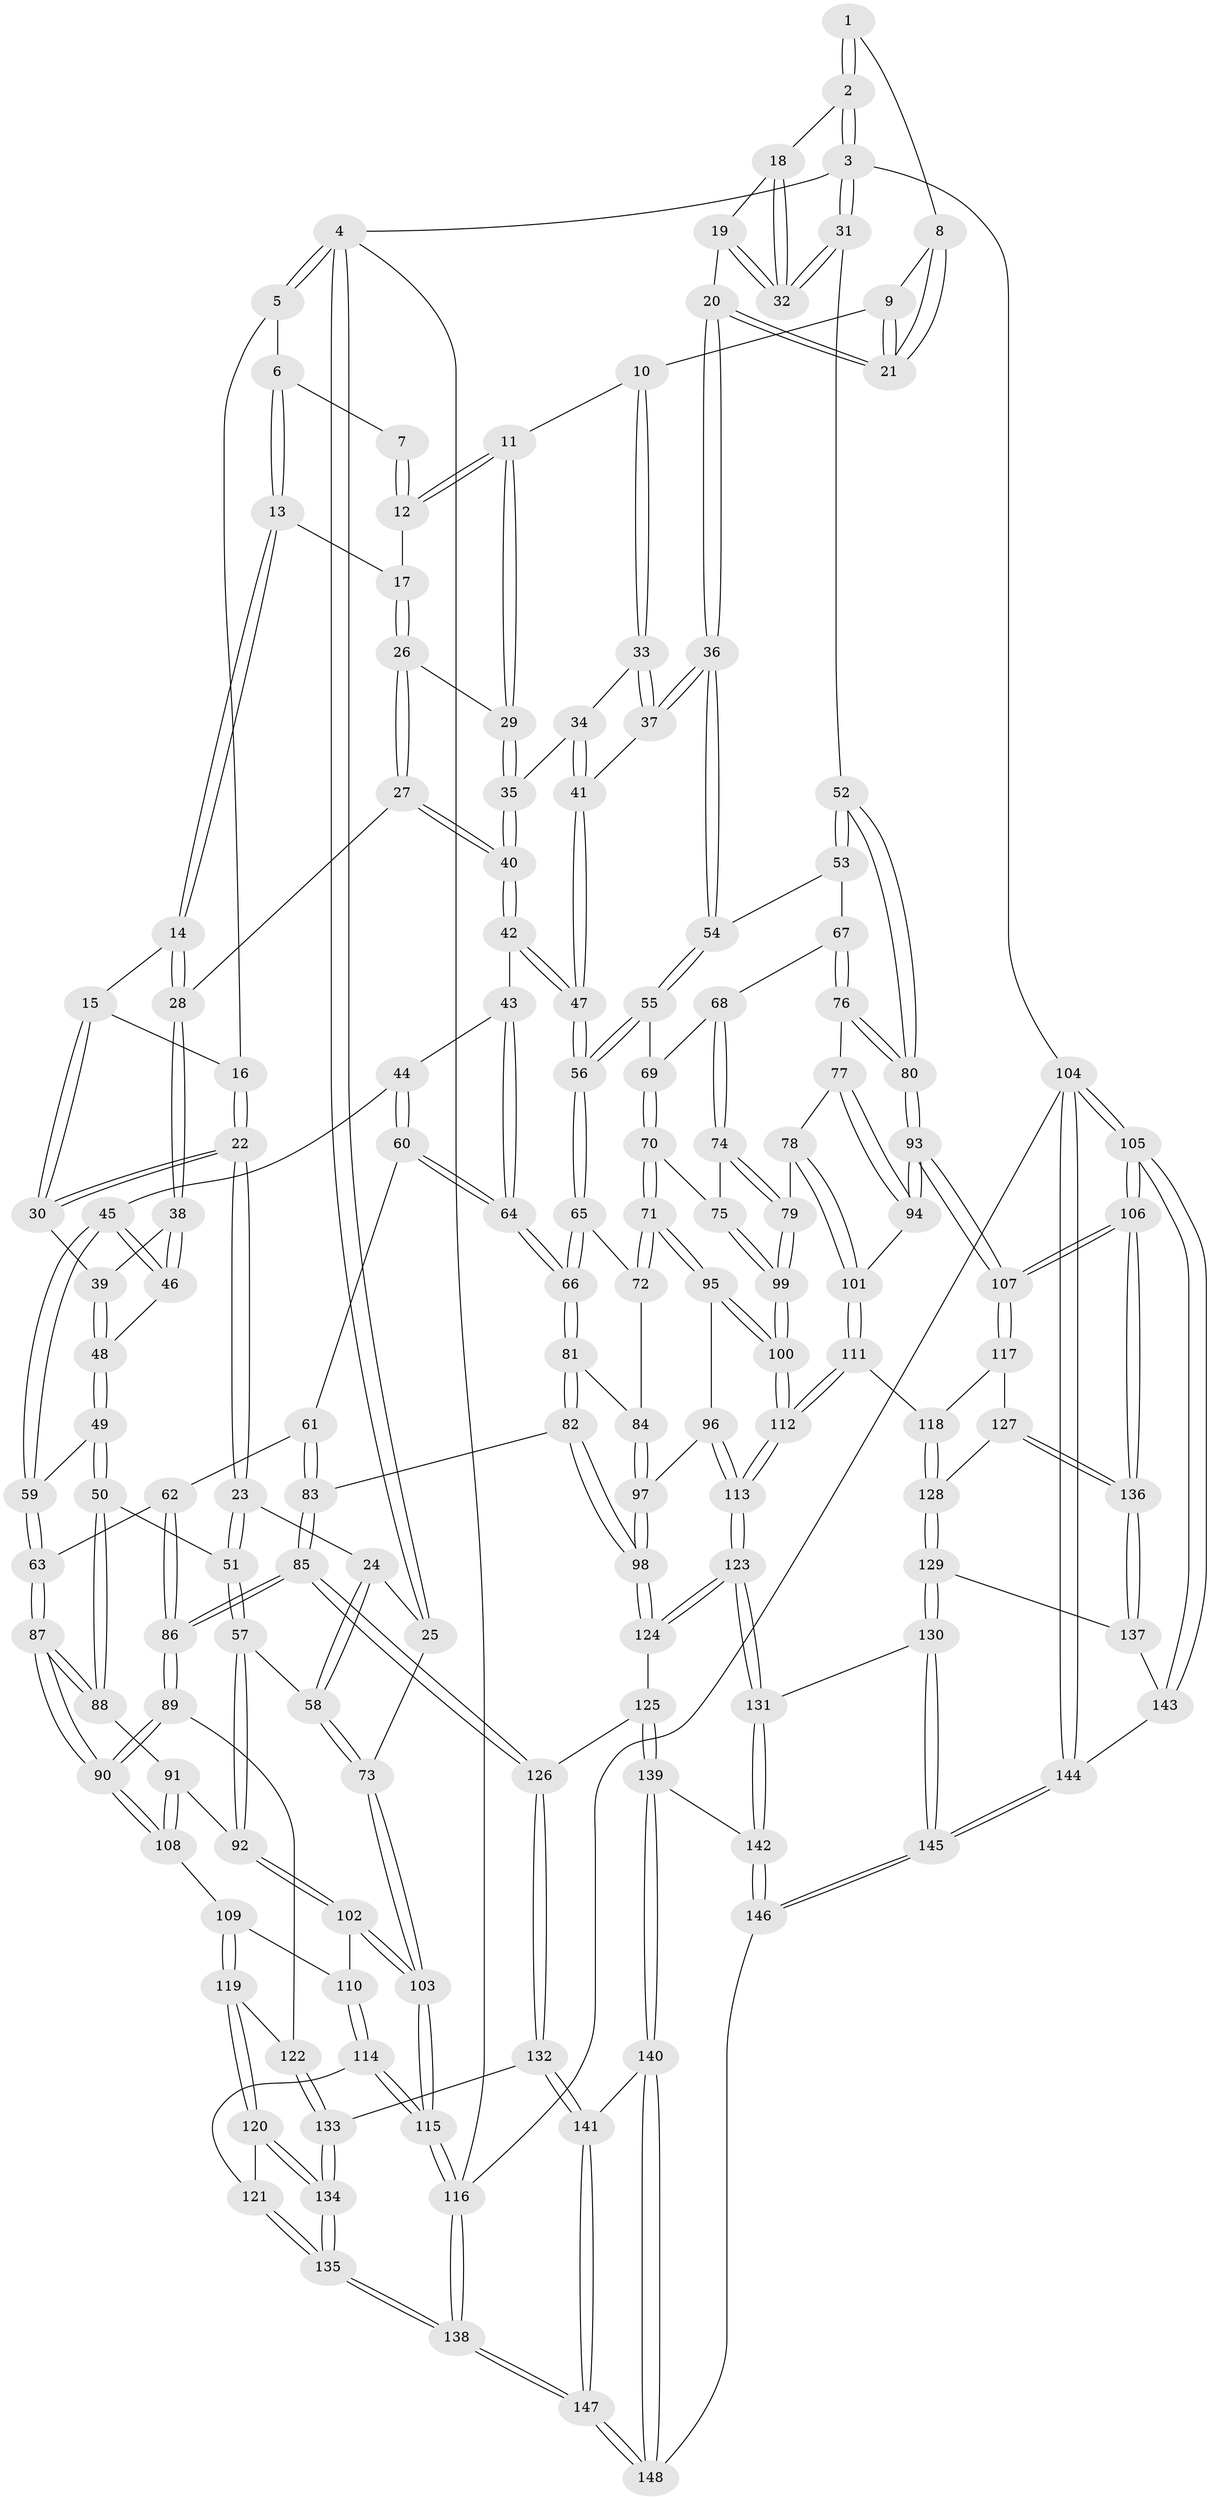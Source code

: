 // Generated by graph-tools (version 1.1) at 2025/11/02/27/25 16:11:51]
// undirected, 148 vertices, 367 edges
graph export_dot {
graph [start="1"]
  node [color=gray90,style=filled];
  1 [pos="+0.7401230063388936+0"];
  2 [pos="+1+0"];
  3 [pos="+1+0"];
  4 [pos="+0+0"];
  5 [pos="+0.06954742891552565+0"];
  6 [pos="+0.3723765054517429+0"];
  7 [pos="+0.4673832000877934+0"];
  8 [pos="+0.7266205255388242+0"];
  9 [pos="+0.6084086835933272+0.05061229823469607"];
  10 [pos="+0.5751182954634094+0.0718738935402891"];
  11 [pos="+0.5512580050018764+0.06291065731452351"];
  12 [pos="+0.5386529594863185+0.046882931699847266"];
  13 [pos="+0.36325517085880266+0"];
  14 [pos="+0.3134020541376826+0.058586598354716246"];
  15 [pos="+0.26682456041795727+0.06747505800510503"];
  16 [pos="+0.1572464228496144+0.021842989103576817"];
  17 [pos="+0.44808417119912825+0.07091541899343293"];
  18 [pos="+0.89433174985565+0.0681191272156849"];
  19 [pos="+0.7974236946316603+0.1434064236250588"];
  20 [pos="+0.7707094037895907+0.1530450081729616"];
  21 [pos="+0.7580238213550357+0.1104693648130201"];
  22 [pos="+0.11542103403171763+0.17590908208261122"];
  23 [pos="+0.09082172266639517+0.18597148854300527"];
  24 [pos="+0.07790254907621583+0.1851273971886037"];
  25 [pos="+0+0.09275346421045878"];
  26 [pos="+0.4284842240972642+0.1279225747397191"];
  27 [pos="+0.40006061301075224+0.1518536916125552"];
  28 [pos="+0.35003276840873515+0.14526540235012206"];
  29 [pos="+0.5060122323440998+0.12426183658134157"];
  30 [pos="+0.14524029243582073+0.17835245549477488"];
  31 [pos="+1+0.2608434960762809"];
  32 [pos="+1+0.21579443077763946"];
  33 [pos="+0.5785811204938472+0.07865966586328299"];
  34 [pos="+0.5679636618201029+0.18161459703969954"];
  35 [pos="+0.5406378626111266+0.19661903715178133"];
  36 [pos="+0.7615631291123048+0.17242212286618286"];
  37 [pos="+0.7133137464302343+0.18133029460637262"];
  38 [pos="+0.3450799849533117+0.15116020062093607"];
  39 [pos="+0.1792566373059332+0.19202308540124302"];
  40 [pos="+0.49226471092612273+0.27453481917282696"];
  41 [pos="+0.700139706345552+0.18815098752029683"];
  42 [pos="+0.4932744854940905+0.29142355624627553"];
  43 [pos="+0.4555358950574679+0.31338921515059964"];
  44 [pos="+0.3785865278179033+0.3183132779995079"];
  45 [pos="+0.3755865858128422+0.31744747524248257"];
  46 [pos="+0.31789941992255205+0.27256496402362174"];
  47 [pos="+0.5749263118994179+0.3406677749012245"];
  48 [pos="+0.2595944549720041+0.2858316277252333"];
  49 [pos="+0.19552207278358846+0.415817132190952"];
  50 [pos="+0.18676811227885579+0.4169787185549992"];
  51 [pos="+0.1629673120859917+0.41475644625285985"];
  52 [pos="+1+0.3054612885476"];
  53 [pos="+0.9201726771077499+0.31534197993178126"];
  54 [pos="+0.7865532349045903+0.23425814745477722"];
  55 [pos="+0.735309040387995+0.36190782382051334"];
  56 [pos="+0.5853873744226145+0.35875595878649463"];
  57 [pos="+0.04574706153130486+0.4646095775397097"];
  58 [pos="+0.01748379781452665+0.4577191206811565"];
  59 [pos="+0.24365607327936611+0.43558514208637306"];
  60 [pos="+0.35910530341447316+0.44352240224947104"];
  61 [pos="+0.2860749419921725+0.4511285441410837"];
  62 [pos="+0.25959144645752724+0.4440081665086096"];
  63 [pos="+0.24533463234257483+0.4368905574015524"];
  64 [pos="+0.4267960677724477+0.4694949062693075"];
  65 [pos="+0.5816270625222592+0.4238170522893302"];
  66 [pos="+0.4387987464872895+0.48709773741215473"];
  67 [pos="+0.8312548714008563+0.43346675178125604"];
  68 [pos="+0.8077654706094367+0.43206224745667926"];
  69 [pos="+0.7392302615808326+0.36946984362722074"];
  70 [pos="+0.6692216843782508+0.5044278485902757"];
  71 [pos="+0.6649661445750666+0.5051763601045405"];
  72 [pos="+0.5945464619015147+0.4489131728971792"];
  73 [pos="+0+0.44011788097045096"];
  74 [pos="+0.7606379929350809+0.49103921830423863"];
  75 [pos="+0.67024618180272+0.5046083471141424"];
  76 [pos="+0.8793755472564312+0.490302909182921"];
  77 [pos="+0.879302103716437+0.49186940822519015"];
  78 [pos="+0.8442039536490394+0.5488285909841646"];
  79 [pos="+0.7984776507231519+0.5810457855133825"];
  80 [pos="+1+0.37365110065656615"];
  81 [pos="+0.43872160802135607+0.4953005818943903"];
  82 [pos="+0.4076674496582056+0.6149078988919819"];
  83 [pos="+0.3912922275569766+0.6219131548434962"];
  84 [pos="+0.5492960506050919+0.5346281113402072"];
  85 [pos="+0.32881286163344675+0.6689453888180702"];
  86 [pos="+0.31265523128745015+0.6628742401189929"];
  87 [pos="+0.24074462397948185+0.5896532665215645"];
  88 [pos="+0.19310038121614367+0.5627682569669429"];
  89 [pos="+0.29504060721314307+0.6591729250774238"];
  90 [pos="+0.2900175288948722+0.6561041548226605"];
  91 [pos="+0.14013168647726054+0.5884714590215632"];
  92 [pos="+0.04871893335510186+0.47313165802052"];
  93 [pos="+1+0.6881044151285426"];
  94 [pos="+0.9795953297719141+0.6139644530832489"];
  95 [pos="+0.6415979208451863+0.5756595862763308"];
  96 [pos="+0.6177750774196564+0.6105601508732017"];
  97 [pos="+0.5560065962913255+0.6313523060379046"];
  98 [pos="+0.5312799055066414+0.6535085768839108"];
  99 [pos="+0.7829910597350288+0.616007009765811"];
  100 [pos="+0.7827168759336581+0.6184103258194659"];
  101 [pos="+0.9228817358666127+0.6178246900367637"];
  102 [pos="+0.04707032542944506+0.6215557612029557"];
  103 [pos="+0+0.7570370839909827"];
  104 [pos="+1+1"];
  105 [pos="+1+1"];
  106 [pos="+1+0.8156893840299364"];
  107 [pos="+1+0.741585090902773"];
  108 [pos="+0.14173302478002534+0.6348909266317839"];
  109 [pos="+0.11880890319997392+0.6584920007185022"];
  110 [pos="+0.07360584709251085+0.6456800332472739"];
  111 [pos="+0.7913184796924747+0.6738911330209725"];
  112 [pos="+0.787877527923118+0.6729600016231886"];
  113 [pos="+0.7420837940142231+0.7054454547010313"];
  114 [pos="+0+0.754804406334891"];
  115 [pos="+0+0.8638557227480997"];
  116 [pos="+0+1"];
  117 [pos="+0.8840628826290748+0.7054686943390692"];
  118 [pos="+0.8097993805382018+0.6886426485627115"];
  119 [pos="+0.12463002197564516+0.7296356262732852"];
  120 [pos="+0.11106169553765635+0.7422079178652425"];
  121 [pos="+0.10970579278236299+0.742971047122139"];
  122 [pos="+0.16666359139975573+0.7376776423024991"];
  123 [pos="+0.7036109120549814+0.7782284953080438"];
  124 [pos="+0.5522892901212008+0.738421460112142"];
  125 [pos="+0.5254668839481766+0.7814258198622731"];
  126 [pos="+0.33386874718525755+0.7267612711344721"];
  127 [pos="+0.8977452446495048+0.79168169786699"];
  128 [pos="+0.8685923308871847+0.791267217333384"];
  129 [pos="+0.8037074530598295+0.8612299307761038"];
  130 [pos="+0.7314774713707863+0.8520810640847613"];
  131 [pos="+0.7145793979092364+0.8286722083009339"];
  132 [pos="+0.3179951806510354+0.8383694211032737"];
  133 [pos="+0.24546824599652262+0.8658964612709211"];
  134 [pos="+0.20090772220219288+0.9023138820057551"];
  135 [pos="+0.07715906372497626+1"];
  136 [pos="+1+0.8151972383384362"];
  137 [pos="+0.823673218892873+0.8788116359676315"];
  138 [pos="+0+1"];
  139 [pos="+0.5069922283180851+0.8529615957881433"];
  140 [pos="+0.38843296799156646+0.8865943812695876"];
  141 [pos="+0.38214503194705113+0.8857511258224534"];
  142 [pos="+0.551460201942846+0.8960539953333927"];
  143 [pos="+0.8322189715938217+0.8943541858511127"];
  144 [pos="+0.7963499261279701+1"];
  145 [pos="+0.6559967367836071+1"];
  146 [pos="+0.6305476782258167+1"];
  147 [pos="+0.2715911750708735+1"];
  148 [pos="+0.5997457052751939+1"];
  1 -- 2;
  1 -- 2;
  1 -- 8;
  2 -- 3;
  2 -- 3;
  2 -- 18;
  3 -- 4;
  3 -- 31;
  3 -- 31;
  3 -- 104;
  4 -- 5;
  4 -- 5;
  4 -- 25;
  4 -- 25;
  4 -- 116;
  5 -- 6;
  5 -- 16;
  6 -- 7;
  6 -- 13;
  6 -- 13;
  7 -- 12;
  7 -- 12;
  8 -- 9;
  8 -- 21;
  8 -- 21;
  9 -- 10;
  9 -- 21;
  9 -- 21;
  10 -- 11;
  10 -- 33;
  10 -- 33;
  11 -- 12;
  11 -- 12;
  11 -- 29;
  11 -- 29;
  12 -- 17;
  13 -- 14;
  13 -- 14;
  13 -- 17;
  14 -- 15;
  14 -- 28;
  14 -- 28;
  15 -- 16;
  15 -- 30;
  15 -- 30;
  16 -- 22;
  16 -- 22;
  17 -- 26;
  17 -- 26;
  18 -- 19;
  18 -- 32;
  18 -- 32;
  19 -- 20;
  19 -- 32;
  19 -- 32;
  20 -- 21;
  20 -- 21;
  20 -- 36;
  20 -- 36;
  22 -- 23;
  22 -- 23;
  22 -- 30;
  22 -- 30;
  23 -- 24;
  23 -- 51;
  23 -- 51;
  24 -- 25;
  24 -- 58;
  24 -- 58;
  25 -- 73;
  26 -- 27;
  26 -- 27;
  26 -- 29;
  27 -- 28;
  27 -- 40;
  27 -- 40;
  28 -- 38;
  28 -- 38;
  29 -- 35;
  29 -- 35;
  30 -- 39;
  31 -- 32;
  31 -- 32;
  31 -- 52;
  33 -- 34;
  33 -- 37;
  33 -- 37;
  34 -- 35;
  34 -- 41;
  34 -- 41;
  35 -- 40;
  35 -- 40;
  36 -- 37;
  36 -- 37;
  36 -- 54;
  36 -- 54;
  37 -- 41;
  38 -- 39;
  38 -- 46;
  38 -- 46;
  39 -- 48;
  39 -- 48;
  40 -- 42;
  40 -- 42;
  41 -- 47;
  41 -- 47;
  42 -- 43;
  42 -- 47;
  42 -- 47;
  43 -- 44;
  43 -- 64;
  43 -- 64;
  44 -- 45;
  44 -- 60;
  44 -- 60;
  45 -- 46;
  45 -- 46;
  45 -- 59;
  45 -- 59;
  46 -- 48;
  47 -- 56;
  47 -- 56;
  48 -- 49;
  48 -- 49;
  49 -- 50;
  49 -- 50;
  49 -- 59;
  50 -- 51;
  50 -- 88;
  50 -- 88;
  51 -- 57;
  51 -- 57;
  52 -- 53;
  52 -- 53;
  52 -- 80;
  52 -- 80;
  53 -- 54;
  53 -- 67;
  54 -- 55;
  54 -- 55;
  55 -- 56;
  55 -- 56;
  55 -- 69;
  56 -- 65;
  56 -- 65;
  57 -- 58;
  57 -- 92;
  57 -- 92;
  58 -- 73;
  58 -- 73;
  59 -- 63;
  59 -- 63;
  60 -- 61;
  60 -- 64;
  60 -- 64;
  61 -- 62;
  61 -- 83;
  61 -- 83;
  62 -- 63;
  62 -- 86;
  62 -- 86;
  63 -- 87;
  63 -- 87;
  64 -- 66;
  64 -- 66;
  65 -- 66;
  65 -- 66;
  65 -- 72;
  66 -- 81;
  66 -- 81;
  67 -- 68;
  67 -- 76;
  67 -- 76;
  68 -- 69;
  68 -- 74;
  68 -- 74;
  69 -- 70;
  69 -- 70;
  70 -- 71;
  70 -- 71;
  70 -- 75;
  71 -- 72;
  71 -- 72;
  71 -- 95;
  71 -- 95;
  72 -- 84;
  73 -- 103;
  73 -- 103;
  74 -- 75;
  74 -- 79;
  74 -- 79;
  75 -- 99;
  75 -- 99;
  76 -- 77;
  76 -- 80;
  76 -- 80;
  77 -- 78;
  77 -- 94;
  77 -- 94;
  78 -- 79;
  78 -- 101;
  78 -- 101;
  79 -- 99;
  79 -- 99;
  80 -- 93;
  80 -- 93;
  81 -- 82;
  81 -- 82;
  81 -- 84;
  82 -- 83;
  82 -- 98;
  82 -- 98;
  83 -- 85;
  83 -- 85;
  84 -- 97;
  84 -- 97;
  85 -- 86;
  85 -- 86;
  85 -- 126;
  85 -- 126;
  86 -- 89;
  86 -- 89;
  87 -- 88;
  87 -- 88;
  87 -- 90;
  87 -- 90;
  88 -- 91;
  89 -- 90;
  89 -- 90;
  89 -- 122;
  90 -- 108;
  90 -- 108;
  91 -- 92;
  91 -- 108;
  91 -- 108;
  92 -- 102;
  92 -- 102;
  93 -- 94;
  93 -- 94;
  93 -- 107;
  93 -- 107;
  94 -- 101;
  95 -- 96;
  95 -- 100;
  95 -- 100;
  96 -- 97;
  96 -- 113;
  96 -- 113;
  97 -- 98;
  97 -- 98;
  98 -- 124;
  98 -- 124;
  99 -- 100;
  99 -- 100;
  100 -- 112;
  100 -- 112;
  101 -- 111;
  101 -- 111;
  102 -- 103;
  102 -- 103;
  102 -- 110;
  103 -- 115;
  103 -- 115;
  104 -- 105;
  104 -- 105;
  104 -- 144;
  104 -- 144;
  104 -- 116;
  105 -- 106;
  105 -- 106;
  105 -- 143;
  105 -- 143;
  106 -- 107;
  106 -- 107;
  106 -- 136;
  106 -- 136;
  107 -- 117;
  107 -- 117;
  108 -- 109;
  109 -- 110;
  109 -- 119;
  109 -- 119;
  110 -- 114;
  110 -- 114;
  111 -- 112;
  111 -- 112;
  111 -- 118;
  112 -- 113;
  112 -- 113;
  113 -- 123;
  113 -- 123;
  114 -- 115;
  114 -- 115;
  114 -- 121;
  115 -- 116;
  115 -- 116;
  116 -- 138;
  116 -- 138;
  117 -- 118;
  117 -- 127;
  118 -- 128;
  118 -- 128;
  119 -- 120;
  119 -- 120;
  119 -- 122;
  120 -- 121;
  120 -- 134;
  120 -- 134;
  121 -- 135;
  121 -- 135;
  122 -- 133;
  122 -- 133;
  123 -- 124;
  123 -- 124;
  123 -- 131;
  123 -- 131;
  124 -- 125;
  125 -- 126;
  125 -- 139;
  125 -- 139;
  126 -- 132;
  126 -- 132;
  127 -- 128;
  127 -- 136;
  127 -- 136;
  128 -- 129;
  128 -- 129;
  129 -- 130;
  129 -- 130;
  129 -- 137;
  130 -- 131;
  130 -- 145;
  130 -- 145;
  131 -- 142;
  131 -- 142;
  132 -- 133;
  132 -- 141;
  132 -- 141;
  133 -- 134;
  133 -- 134;
  134 -- 135;
  134 -- 135;
  135 -- 138;
  135 -- 138;
  136 -- 137;
  136 -- 137;
  137 -- 143;
  138 -- 147;
  138 -- 147;
  139 -- 140;
  139 -- 140;
  139 -- 142;
  140 -- 141;
  140 -- 148;
  140 -- 148;
  141 -- 147;
  141 -- 147;
  142 -- 146;
  142 -- 146;
  143 -- 144;
  144 -- 145;
  144 -- 145;
  145 -- 146;
  145 -- 146;
  146 -- 148;
  147 -- 148;
  147 -- 148;
}
